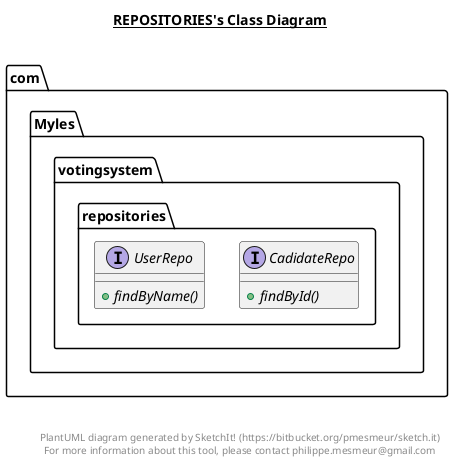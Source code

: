 @startuml

title __REPOSITORIES's Class Diagram__\n

  namespace com.Myles.votingsystem {
    namespace repositories {
      interface com.Myles.votingsystem.repositories.CadidateRepo {
          {abstract} + findById()
      }
    }
  }
  

  namespace com.Myles.votingsystem {
    namespace repositories {
      interface com.Myles.votingsystem.repositories.UserRepo {
          {abstract} + findByName()
      }
    }
  }
  



right footer


PlantUML diagram generated by SketchIt! (https://bitbucket.org/pmesmeur/sketch.it)
For more information about this tool, please contact philippe.mesmeur@gmail.com
endfooter

@enduml
